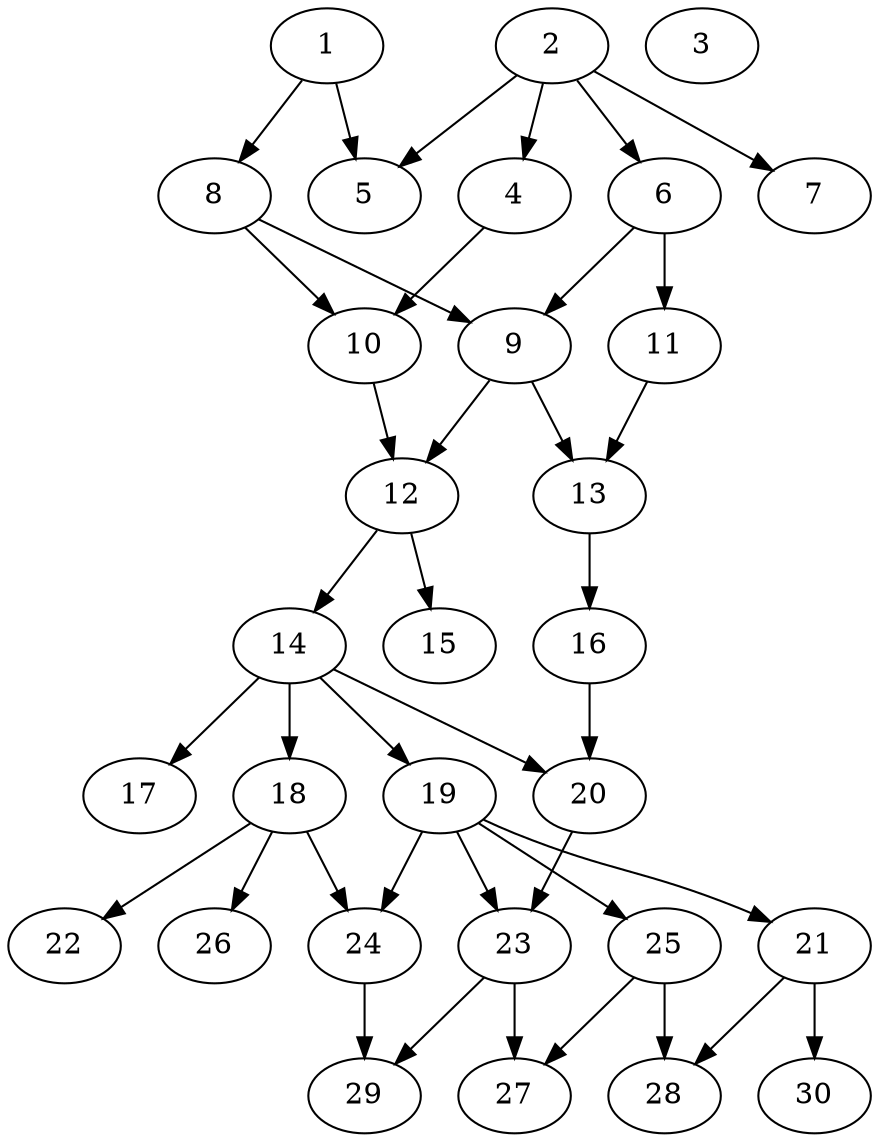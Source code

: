// DAG automatically generated by daggen at Tue Aug  6 16:27:24 2019
// ./daggen --dot -n 30 --ccr 0.4 --fat 0.5 --regular 0.5 --density 0.5 --mindata 5242880 --maxdata 52428800 
digraph G {
  1 [size="79342080", alpha="0.02", expect_size="31736832"] 
  1 -> 5 [size ="31736832"]
  1 -> 8 [size ="31736832"]
  2 [size="114058240", alpha="0.09", expect_size="45623296"] 
  2 -> 4 [size ="45623296"]
  2 -> 5 [size ="45623296"]
  2 -> 6 [size ="45623296"]
  2 -> 7 [size ="45623296"]
  3 [size="44198400", alpha="0.17", expect_size="17679360"] 
  4 [size="49441280", alpha="0.13", expect_size="19776512"] 
  4 -> 10 [size ="19776512"]
  5 [size="73223680", alpha="0.20", expect_size="29289472"] 
  6 [size="128688640", alpha="0.04", expect_size="51475456"] 
  6 -> 9 [size ="51475456"]
  6 -> 11 [size ="51475456"]
  7 [size="84861440", alpha="0.09", expect_size="33944576"] 
  8 [size="105180160", alpha="0.13", expect_size="42072064"] 
  8 -> 9 [size ="42072064"]
  8 -> 10 [size ="42072064"]
  9 [size="68879360", alpha="0.13", expect_size="27551744"] 
  9 -> 12 [size ="27551744"]
  9 -> 13 [size ="27551744"]
  10 [size="89792000", alpha="0.09", expect_size="35916800"] 
  10 -> 12 [size ="35916800"]
  11 [size="74752000", alpha="0.12", expect_size="29900800"] 
  11 -> 13 [size ="29900800"]
  12 [size="86602240", alpha="0.01", expect_size="34640896"] 
  12 -> 14 [size ="34640896"]
  12 -> 15 [size ="34640896"]
  13 [size="19018240", alpha="0.10", expect_size="7607296"] 
  13 -> 16 [size ="7607296"]
  14 [size="120629760", alpha="0.13", expect_size="48251904"] 
  14 -> 17 [size ="48251904"]
  14 -> 18 [size ="48251904"]
  14 -> 19 [size ="48251904"]
  14 -> 20 [size ="48251904"]
  15 [size="79687680", alpha="0.17", expect_size="31875072"] 
  16 [size="79208960", alpha="0.17", expect_size="31683584"] 
  16 -> 20 [size ="31683584"]
  17 [size="100876800", alpha="0.15", expect_size="40350720"] 
  18 [size="38077440", alpha="0.16", expect_size="15230976"] 
  18 -> 22 [size ="15230976"]
  18 -> 24 [size ="15230976"]
  18 -> 26 [size ="15230976"]
  19 [size="114662400", alpha="0.01", expect_size="45864960"] 
  19 -> 21 [size ="45864960"]
  19 -> 23 [size ="45864960"]
  19 -> 24 [size ="45864960"]
  19 -> 25 [size ="45864960"]
  20 [size="75340800", alpha="0.12", expect_size="30136320"] 
  20 -> 23 [size ="30136320"]
  21 [size="129054720", alpha="0.15", expect_size="51621888"] 
  21 -> 28 [size ="51621888"]
  21 -> 30 [size ="51621888"]
  22 [size="84467200", alpha="0.14", expect_size="33786880"] 
  23 [size="92177920", alpha="0.19", expect_size="36871168"] 
  23 -> 27 [size ="36871168"]
  23 -> 29 [size ="36871168"]
  24 [size="33146880", alpha="0.10", expect_size="13258752"] 
  24 -> 29 [size ="13258752"]
  25 [size="111362560", alpha="0.12", expect_size="44545024"] 
  25 -> 27 [size ="44545024"]
  25 -> 28 [size ="44545024"]
  26 [size="91991040", alpha="0.13", expect_size="36796416"] 
  27 [size="76963840", alpha="0.06", expect_size="30785536"] 
  28 [size="45076480", alpha="0.15", expect_size="18030592"] 
  29 [size="24353280", alpha="0.13", expect_size="9741312"] 
  30 [size="27530240", alpha="0.04", expect_size="11012096"] 
}
